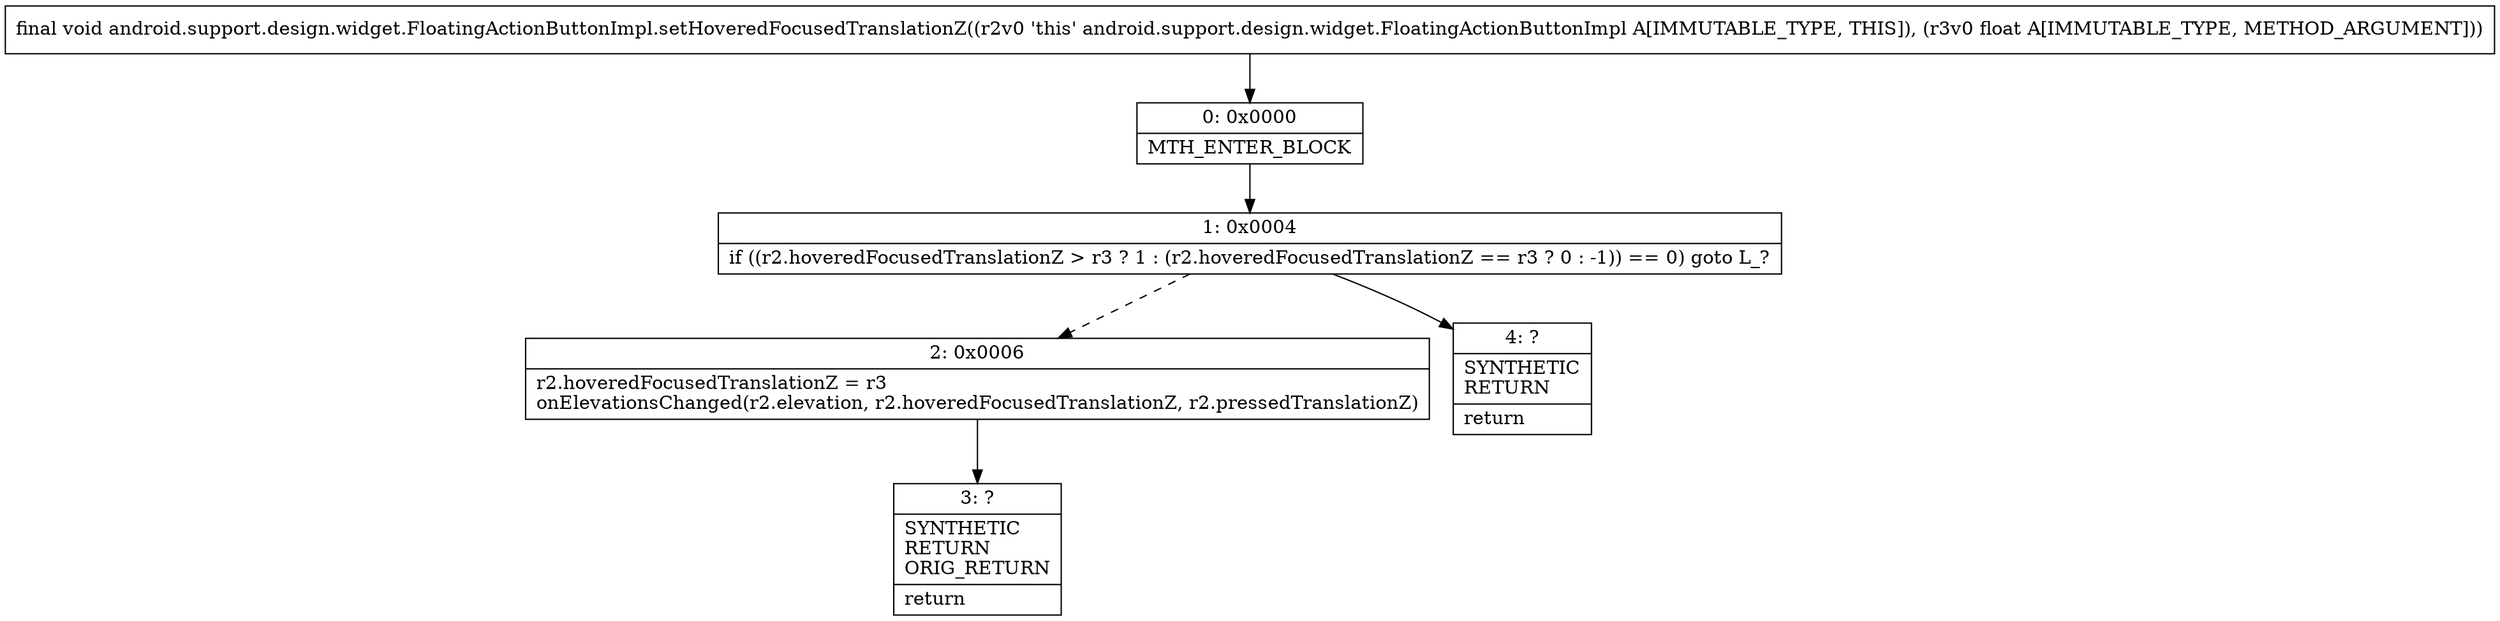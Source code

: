 digraph "CFG forandroid.support.design.widget.FloatingActionButtonImpl.setHoveredFocusedTranslationZ(F)V" {
Node_0 [shape=record,label="{0\:\ 0x0000|MTH_ENTER_BLOCK\l}"];
Node_1 [shape=record,label="{1\:\ 0x0004|if ((r2.hoveredFocusedTranslationZ \> r3 ? 1 : (r2.hoveredFocusedTranslationZ == r3 ? 0 : \-1)) == 0) goto L_?\l}"];
Node_2 [shape=record,label="{2\:\ 0x0006|r2.hoveredFocusedTranslationZ = r3\lonElevationsChanged(r2.elevation, r2.hoveredFocusedTranslationZ, r2.pressedTranslationZ)\l}"];
Node_3 [shape=record,label="{3\:\ ?|SYNTHETIC\lRETURN\lORIG_RETURN\l|return\l}"];
Node_4 [shape=record,label="{4\:\ ?|SYNTHETIC\lRETURN\l|return\l}"];
MethodNode[shape=record,label="{final void android.support.design.widget.FloatingActionButtonImpl.setHoveredFocusedTranslationZ((r2v0 'this' android.support.design.widget.FloatingActionButtonImpl A[IMMUTABLE_TYPE, THIS]), (r3v0 float A[IMMUTABLE_TYPE, METHOD_ARGUMENT])) }"];
MethodNode -> Node_0;
Node_0 -> Node_1;
Node_1 -> Node_2[style=dashed];
Node_1 -> Node_4;
Node_2 -> Node_3;
}

